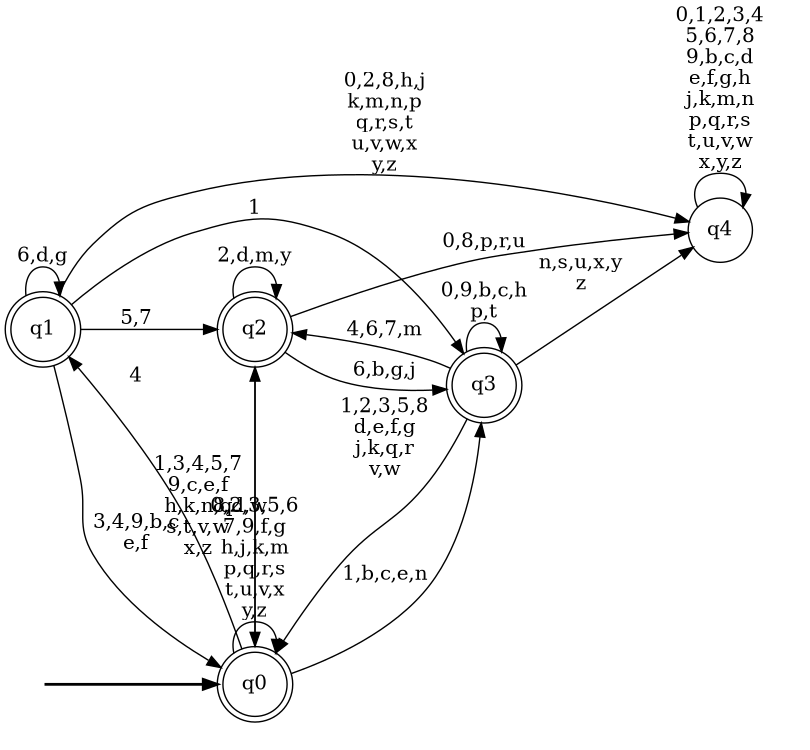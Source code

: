 digraph BlueStar {
__start0 [style = invis, shape = none, label = "", width = 0, height = 0];

rankdir=LR;
size="8,5";

s0 [style="rounded,filled", color="black", fillcolor="white" shape="doublecircle", label="q0"];
s1 [style="rounded,filled", color="black", fillcolor="white" shape="doublecircle", label="q1"];
s2 [style="rounded,filled", color="black", fillcolor="white" shape="doublecircle", label="q2"];
s3 [style="rounded,filled", color="black", fillcolor="white" shape="doublecircle", label="q3"];
s4 [style="filled", color="black", fillcolor="white" shape="circle", label="q4"];
subgraph cluster_main { 
	graph [pad=".75", ranksep="0.15", nodesep="0.15"];
	 style=invis; 
	__start0 -> s0 [penwidth=2];
}
s0 -> s0 [label="0,2,3,5,6\n7,9,f,g\nh,j,k,m\np,q,r,s\nt,u,v,x\ny,z"];
s0 -> s1 [label="4"];
s0 -> s2 [label="8,d,w"];
s0 -> s3 [label="1,b,c,e,n"];
s1 -> s0 [label="3,4,9,b,c\ne,f"];
s1 -> s1 [label="6,d,g"];
s1 -> s2 [label="5,7"];
s1 -> s3 [label="1"];
s1 -> s4 [label="0,2,8,h,j\nk,m,n,p\nq,r,s,t\nu,v,w,x\ny,z"];
s2 -> s0 [label="1,3,4,5,7\n9,c,e,f\nh,k,n,q\ns,t,v,w\nx,z"];
s2 -> s2 [label="2,d,m,y"];
s2 -> s3 [label="6,b,g,j"];
s2 -> s4 [label="0,8,p,r,u"];
s3 -> s0 [label="1,2,3,5,8\nd,e,f,g\nj,k,q,r\nv,w"];
s3 -> s2 [label="4,6,7,m"];
s3 -> s3 [label="0,9,b,c,h\np,t"];
s3 -> s4 [label="n,s,u,x,y\nz"];
s4 -> s4 [label="0,1,2,3,4\n5,6,7,8\n9,b,c,d\ne,f,g,h\nj,k,m,n\np,q,r,s\nt,u,v,w\nx,y,z"];

}